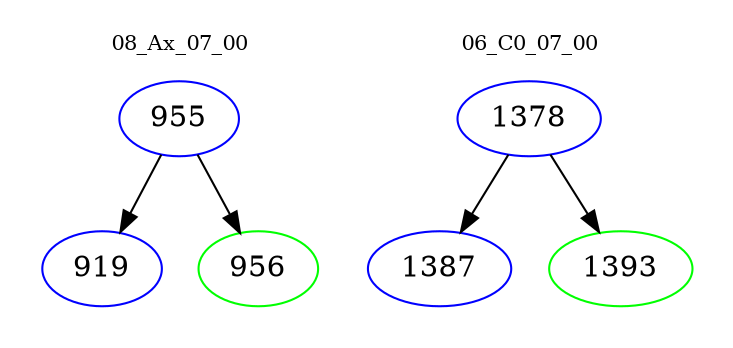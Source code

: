 digraph{
subgraph cluster_0 {
color = white
label = "08_Ax_07_00";
fontsize=10;
T0_955 [label="955", color="blue"]
T0_955 -> T0_919 [color="black"]
T0_919 [label="919", color="blue"]
T0_955 -> T0_956 [color="black"]
T0_956 [label="956", color="green"]
}
subgraph cluster_1 {
color = white
label = "06_C0_07_00";
fontsize=10;
T1_1378 [label="1378", color="blue"]
T1_1378 -> T1_1387 [color="black"]
T1_1387 [label="1387", color="blue"]
T1_1378 -> T1_1393 [color="black"]
T1_1393 [label="1393", color="green"]
}
}

